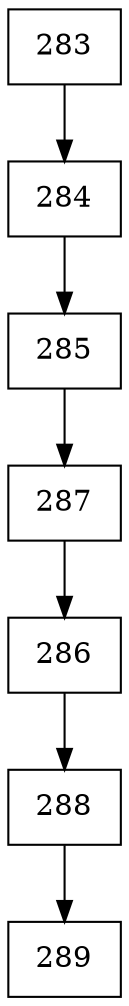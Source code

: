 digraph G {
  node [shape=record];
  node0 [label="{283}"];
  node0 -> node1;
  node1 [label="{284}"];
  node1 -> node2;
  node2 [label="{285}"];
  node2 -> node3;
  node3 [label="{287}"];
  node3 -> node4;
  node4 [label="{286}"];
  node4 -> node5;
  node5 [label="{288}"];
  node5 -> node6;
  node6 [label="{289}"];
}
